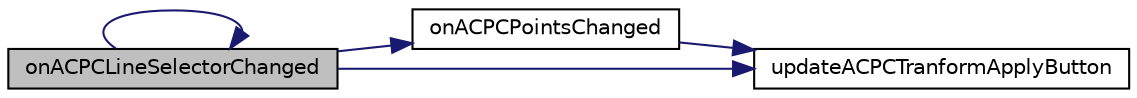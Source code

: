 digraph "onACPCLineSelectorChanged"
{
 // LATEX_PDF_SIZE
  bgcolor="transparent";
  edge [fontname="Helvetica",fontsize="10",labelfontname="Helvetica",labelfontsize="10"];
  node [fontname="Helvetica",fontsize="10",shape=record];
  rankdir="LR";
  Node1 [label="onACPCLineSelectorChanged",height=0.2,width=0.4,color="black", fillcolor="grey75", style="filled", fontcolor="black",tooltip=" "];
  Node1 -> Node1 [color="midnightblue",fontsize="10",style="solid",fontname="Helvetica"];
  Node1 -> Node2 [color="midnightblue",fontsize="10",style="solid",fontname="Helvetica"];
  Node2 [label="onACPCPointsChanged",height=0.2,width=0.4,color="black",URL="$class_p_r_i_s_m_1_1_p_r_i_s_m_widget.html#a71ea96f4fb70b5a651b99da5892b2d95",tooltip=" "];
  Node2 -> Node3 [color="midnightblue",fontsize="10",style="solid",fontname="Helvetica"];
  Node3 [label="updateACPCTranformApplyButton",height=0.2,width=0.4,color="black",URL="$class_p_r_i_s_m_1_1_p_r_i_s_m_widget.html#a15db542a420a1415fc3675c689213a4d",tooltip=" "];
  Node1 -> Node3 [color="midnightblue",fontsize="10",style="solid",fontname="Helvetica"];
}
